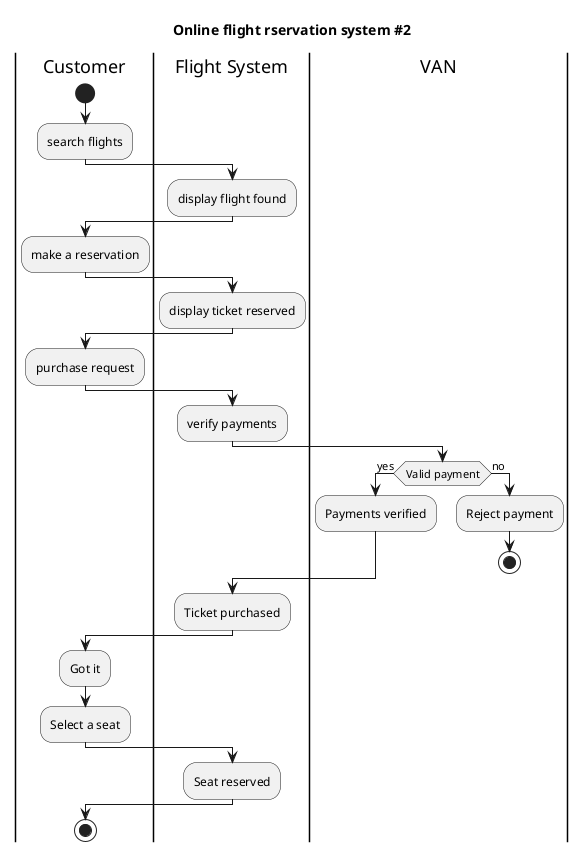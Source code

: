@startuml

'Swimlanes

title Online flight rservation system #2

|Customer|
start
:search flights;

|Flight System|
:display flight found;

|Customer|
:make a reservation;

|Flight System|
:display ticket reserved;

|Customer|
:purchase request;

|Flight System|
:verify payments;

|VAN|
if (Valid payment) then (yes)
    :Payments verified;
else (no)
    :Reject payment;
    stop
endif

|Flight System|
:Ticket purchased;

|Customer|
:Got it;
:Select a seat;

|Flight System|
:Seat reserved;

    |Customer|
    stop

@enduml